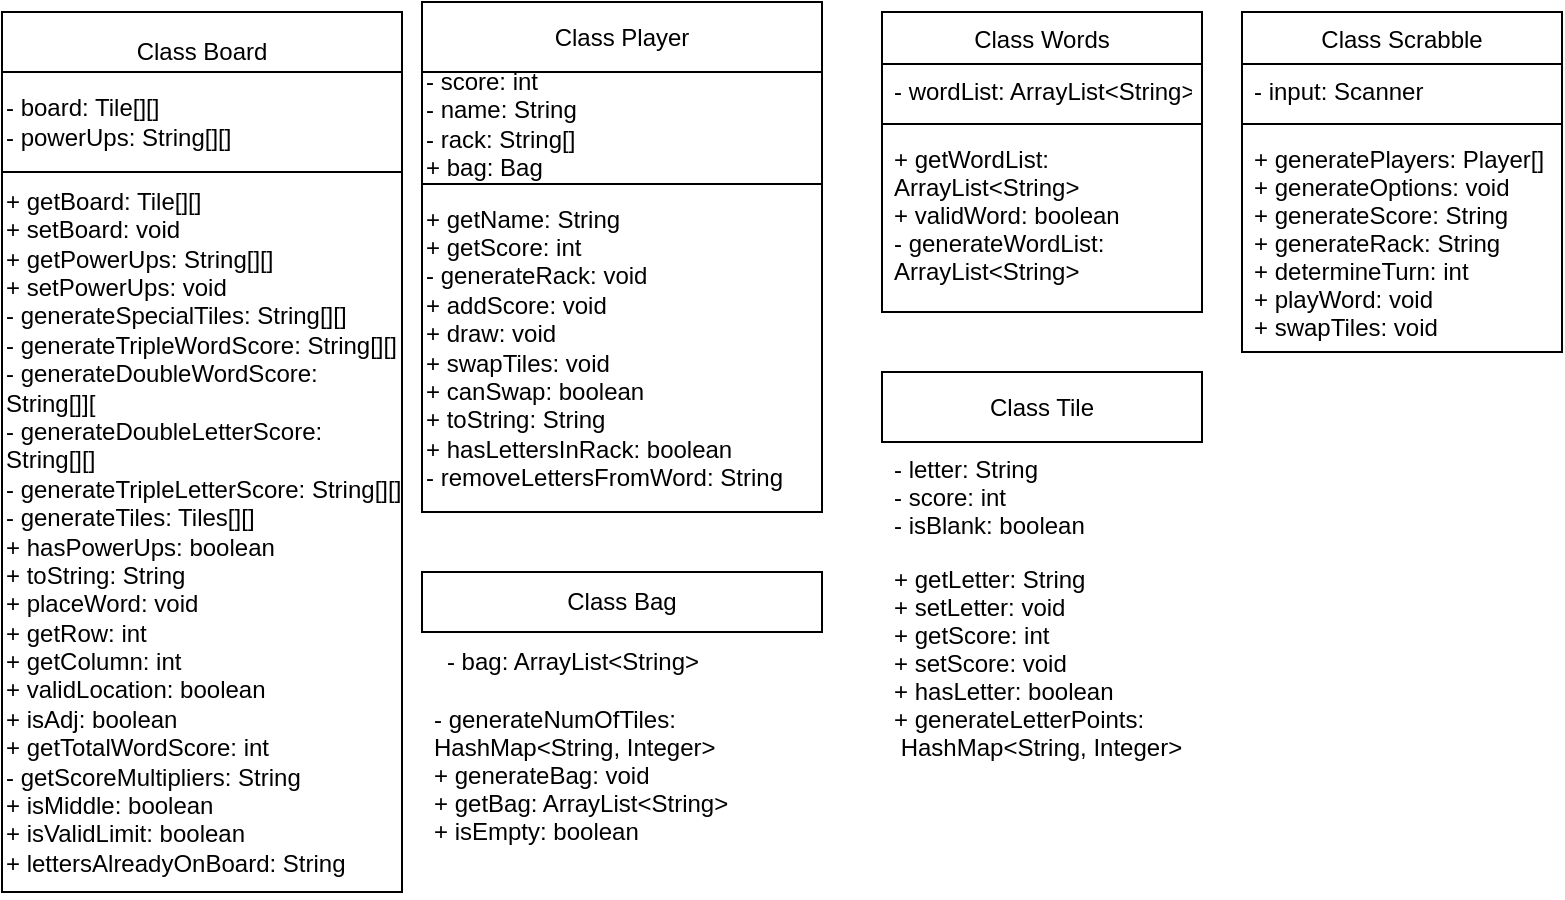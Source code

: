 <mxfile version="20.5.3" type="github"><diagram id="fjduiyEsUoglJkwSL5bM" name="Page-1"><mxGraphModel dx="946" dy="645" grid="1" gridSize="10" guides="1" tooltips="1" connect="1" arrows="1" fold="1" page="1" pageScale="1" pageWidth="850" pageHeight="1100" math="0" shadow="0"><root><mxCell id="0"/><mxCell id="1" parent="0"/><mxCell id="5mzAjSZ-VB4Hq1nsovqo-7" value="" style="edgeStyle=orthogonalEdgeStyle;rounded=0;orthogonalLoop=1;jettySize=auto;html=1;" parent="1" source="5mzAjSZ-VB4Hq1nsovqo-1" target="5mzAjSZ-VB4Hq1nsovqo-6" edge="1"><mxGeometry relative="1" as="geometry"/></mxCell><mxCell id="5mzAjSZ-VB4Hq1nsovqo-1" value="Class Player" style="rounded=0;whiteSpace=wrap;html=1;" parent="1" vertex="1"><mxGeometry x="250" y="35" width="200" height="35" as="geometry"/></mxCell><mxCell id="5mzAjSZ-VB4Hq1nsovqo-9" value="" style="edgeStyle=orthogonalEdgeStyle;rounded=0;orthogonalLoop=1;jettySize=auto;html=1;" parent="1" edge="1"><mxGeometry relative="1" as="geometry"><mxPoint x="475" y="70" as="sourcePoint"/><mxPoint x="475" y="70" as="targetPoint"/></mxGeometry></mxCell><mxCell id="5mzAjSZ-VB4Hq1nsovqo-11" value="" style="edgeStyle=orthogonalEdgeStyle;rounded=0;orthogonalLoop=1;jettySize=auto;html=1;" parent="1" edge="1"><mxGeometry relative="1" as="geometry"><mxPoint x="640" y="75" as="sourcePoint"/><mxPoint x="640" y="75" as="targetPoint"/></mxGeometry></mxCell><mxCell id="5mzAjSZ-VB4Hq1nsovqo-15" value="" style="edgeStyle=orthogonalEdgeStyle;rounded=0;orthogonalLoop=1;jettySize=auto;html=1;" parent="1" source="5mzAjSZ-VB4Hq1nsovqo-6" target="5mzAjSZ-VB4Hq1nsovqo-14" edge="1"><mxGeometry relative="1" as="geometry"/></mxCell><mxCell id="5mzAjSZ-VB4Hq1nsovqo-6" value="" style="rounded=0;whiteSpace=wrap;html=1;" parent="1" vertex="1"><mxGeometry x="250" y="70" width="200" height="60" as="geometry"/></mxCell><mxCell id="5mzAjSZ-VB4Hq1nsovqo-17" value="" style="edgeStyle=orthogonalEdgeStyle;rounded=0;orthogonalLoop=1;jettySize=auto;html=1;" parent="1" edge="1"><mxGeometry relative="1" as="geometry"><mxPoint x="475" y="105" as="targetPoint"/><mxPoint x="475" y="105" as="sourcePoint"/></mxGeometry></mxCell><mxCell id="5mzAjSZ-VB4Hq1nsovqo-19" value="" style="edgeStyle=orthogonalEdgeStyle;rounded=0;orthogonalLoop=1;jettySize=auto;html=1;" parent="1" edge="1"><mxGeometry relative="1" as="geometry"><mxPoint x="640" y="110" as="sourcePoint"/><mxPoint x="640" y="110" as="targetPoint"/></mxGeometry></mxCell><mxCell id="5mzAjSZ-VB4Hq1nsovqo-14" value="+ getName: String&lt;br&gt;+ getScore: int&lt;br&gt;- generateRack: void&lt;br&gt;+ addScore: void&lt;br&gt;+ draw: void&lt;br&gt;+ swapTiles: void&lt;br&gt;+ canSwap: boolean&lt;br&gt;+ toString: String&lt;br&gt;+ hasLettersInRack: boolean&lt;br&gt;- removeLettersFromWord: String&lt;br&gt;" style="rounded=0;whiteSpace=wrap;html=1;align=left;" parent="1" vertex="1"><mxGeometry x="250" y="126" width="200" height="164" as="geometry"/></mxCell><mxCell id="5mzAjSZ-VB4Hq1nsovqo-21" value="Class Board" style="rounded=0;whiteSpace=wrap;html=1;" parent="1" vertex="1"><mxGeometry x="40" y="40" width="200" height="40" as="geometry"/></mxCell><mxCell id="bkdTAchEg8r-xzrMOhbY-10" value="" style="edgeStyle=orthogonalEdgeStyle;rounded=0;orthogonalLoop=1;jettySize=auto;html=1;" parent="1" source="5mzAjSZ-VB4Hq1nsovqo-24" edge="1"><mxGeometry relative="1" as="geometry"><mxPoint x="150" y="112.5" as="targetPoint"/></mxGeometry></mxCell><mxCell id="5mzAjSZ-VB4Hq1nsovqo-24" value="- board: Tile[][]&lt;br&gt;- powerUps: String[][]" style="rounded=0;whiteSpace=wrap;html=1;align=left;" parent="1" vertex="1"><mxGeometry x="40" y="70" width="200" height="50" as="geometry"/></mxCell><mxCell id="bkdTAchEg8r-xzrMOhbY-9" value="+ getBoard: Tile[][]&lt;br&gt;+ setBoard: void&lt;br&gt;+ getPowerUps: String[][]&lt;br&gt;+ setPowerUps: void&lt;br&gt;- generateSpecialTiles: String[][]&lt;br&gt;- generateTripleWordScore: String[][]&lt;br&gt;- generateDoubleWordScore: String[]][&lt;br&gt;- generateDoubleLetterScore: String[][]&lt;br&gt;- generateTripleLetterScore: String[][]&lt;br&gt;- generateTiles: Tiles[][]&lt;br&gt;+ hasPowerUps: boolean&lt;br&gt;+ toString: String&lt;br&gt;+ placeWord: void&lt;br&gt;+ getRow: int&lt;br&gt;+ getColumn: int&lt;br&gt;+ validLocation: boolean&lt;br&gt;+ isAdj: boolean&lt;br&gt;+ getTotalWordScore: int&lt;br&gt;- getScoreMultipliers: String&lt;br&gt;+ isMiddle: boolean&lt;br&gt;+ isValidLimit: boolean&lt;br&gt;+ lettersAlreadyOnBoard: String" style="rounded=0;whiteSpace=wrap;html=1;align=left;" parent="1" vertex="1"><mxGeometry x="40" y="120" width="200" height="360" as="geometry"/></mxCell><mxCell id="bkdTAchEg8r-xzrMOhbY-11" value="- score: int&lt;br&gt;- name: String&lt;br&gt;- rack: String[]&lt;br&gt;+ bag: Bag&lt;br&gt;&lt;div style=&quot;&quot;&gt;&lt;/div&gt;" style="text;html=1;strokeColor=none;fillColor=none;align=left;verticalAlign=middle;whiteSpace=wrap;rounded=0;" parent="1" vertex="1"><mxGeometry x="250" y="72.5" width="200" height="47.5" as="geometry"/></mxCell><mxCell id="bkdTAchEg8r-xzrMOhbY-16" value="Class Words" style="swimlane;fontStyle=0;align=center;verticalAlign=top;childLayout=stackLayout;horizontal=1;startSize=26;horizontalStack=0;resizeParent=1;resizeParentMax=0;resizeLast=0;collapsible=1;marginBottom=0;" parent="1" vertex="1"><mxGeometry x="480" y="40" width="160" height="150" as="geometry"/></mxCell><mxCell id="bkdTAchEg8r-xzrMOhbY-17" value="- wordList: ArrayList&lt;String&gt;" style="text;strokeColor=none;fillColor=none;align=left;verticalAlign=top;spacingLeft=4;spacingRight=4;overflow=hidden;rotatable=0;points=[[0,0.5],[1,0.5]];portConstraint=eastwest;" parent="bkdTAchEg8r-xzrMOhbY-16" vertex="1"><mxGeometry y="26" width="160" height="26" as="geometry"/></mxCell><mxCell id="bkdTAchEg8r-xzrMOhbY-18" value="" style="line;strokeWidth=1;fillColor=none;align=left;verticalAlign=middle;spacingTop=-1;spacingLeft=3;spacingRight=3;rotatable=0;labelPosition=right;points=[];portConstraint=eastwest;strokeColor=inherit;" parent="bkdTAchEg8r-xzrMOhbY-16" vertex="1"><mxGeometry y="52" width="160" height="8" as="geometry"/></mxCell><mxCell id="bkdTAchEg8r-xzrMOhbY-19" value="+ getWordList: &#10;ArrayList&lt;String&gt;&#10;+ validWord: boolean&#10;- generateWordList: &#10;ArrayList&lt;String&gt;&#10;" style="text;strokeColor=none;fillColor=none;align=left;verticalAlign=top;spacingLeft=4;spacingRight=4;overflow=hidden;rotatable=0;points=[[0,0.5],[1,0.5]];portConstraint=eastwest;" parent="bkdTAchEg8r-xzrMOhbY-16" vertex="1"><mxGeometry y="60" width="160" height="90" as="geometry"/></mxCell><mxCell id="bkdTAchEg8r-xzrMOhbY-20" value="Class Scrabble" style="swimlane;fontStyle=0;align=center;verticalAlign=top;childLayout=stackLayout;horizontal=1;startSize=26;horizontalStack=0;resizeParent=1;resizeParentMax=0;resizeLast=0;collapsible=1;marginBottom=0;" parent="1" vertex="1"><mxGeometry x="660" y="40" width="160" height="170" as="geometry"/></mxCell><mxCell id="bkdTAchEg8r-xzrMOhbY-21" value="- input: Scanner" style="text;strokeColor=none;fillColor=none;align=left;verticalAlign=top;spacingLeft=4;spacingRight=4;overflow=hidden;rotatable=0;points=[[0,0.5],[1,0.5]];portConstraint=eastwest;" parent="bkdTAchEg8r-xzrMOhbY-20" vertex="1"><mxGeometry y="26" width="160" height="26" as="geometry"/></mxCell><mxCell id="bkdTAchEg8r-xzrMOhbY-22" value="" style="line;strokeWidth=1;fillColor=none;align=left;verticalAlign=middle;spacingTop=-1;spacingLeft=3;spacingRight=3;rotatable=0;labelPosition=right;points=[];portConstraint=eastwest;strokeColor=inherit;" parent="bkdTAchEg8r-xzrMOhbY-20" vertex="1"><mxGeometry y="52" width="160" height="8" as="geometry"/></mxCell><mxCell id="bkdTAchEg8r-xzrMOhbY-23" value="+ generatePlayers: Player[]&#10;+ generateOptions: void&#10;+ generateScore: String&#10;+ generateRack: String&#10;+ determineTurn: int&#10;+ playWord: void&#10;+ swapTiles: void&#10;" style="text;strokeColor=none;fillColor=none;align=left;verticalAlign=top;spacingLeft=4;spacingRight=4;overflow=hidden;rotatable=0;points=[[0,0.5],[1,0.5]];portConstraint=eastwest;" parent="bkdTAchEg8r-xzrMOhbY-20" vertex="1"><mxGeometry y="60" width="160" height="110" as="geometry"/></mxCell><mxCell id="M8-9OSdSLk0mP-j3o4Zt-1" value="Class Tile" style="rounded=0;whiteSpace=wrap;html=1;" vertex="1" parent="1"><mxGeometry x="480" y="220" width="160" height="35" as="geometry"/></mxCell><mxCell id="M8-9OSdSLk0mP-j3o4Zt-2" value="Class Bag" style="rounded=0;whiteSpace=wrap;html=1;" vertex="1" parent="1"><mxGeometry x="250" y="320" width="200" height="30" as="geometry"/></mxCell><mxCell id="M8-9OSdSLk0mP-j3o4Zt-4" value="- letter: String&#10;- score: int&#10;- isBlank: boolean" style="text;strokeColor=none;fillColor=none;align=left;verticalAlign=top;spacingLeft=4;spacingRight=4;overflow=hidden;rotatable=0;points=[[0,0.5],[1,0.5]];portConstraint=eastwest;" vertex="1" parent="1"><mxGeometry x="480" y="255" width="160" height="55" as="geometry"/></mxCell><mxCell id="M8-9OSdSLk0mP-j3o4Zt-7" value="+ getLetter: String&#10;+ setLetter: void&#10;+ getScore: int&#10;+ setScore: void&#10;+ hasLetter: boolean&#10;+ generateLetterPoints:&#10; HashMap&lt;String, Integer&gt;&#10;" style="text;strokeColor=none;fillColor=none;align=left;verticalAlign=top;spacingLeft=4;spacingRight=4;overflow=hidden;rotatable=0;points=[[0,0.5],[1,0.5]];portConstraint=eastwest;" vertex="1" parent="1"><mxGeometry x="480" y="310" width="160" height="120" as="geometry"/></mxCell><mxCell id="M8-9OSdSLk0mP-j3o4Zt-8" value="- generateNumOfTiles:&#10;HashMap&lt;String, Integer&gt;&#10;+ generateBag: void&#10;+ getBag: ArrayList&lt;String&gt;&#10;+ isEmpty: boolean" style="text;strokeColor=none;fillColor=none;align=left;verticalAlign=top;spacingLeft=4;spacingRight=4;overflow=hidden;rotatable=0;points=[[0,0.5],[1,0.5]];portConstraint=eastwest;" vertex="1" parent="1"><mxGeometry x="250" y="380" width="200" height="100" as="geometry"/></mxCell><mxCell id="M8-9OSdSLk0mP-j3o4Zt-9" value="&lt;span style=&quot;text-align: left;&quot;&gt;- bag: ArrayList&amp;lt;String&amp;gt;&lt;/span&gt;" style="text;html=1;align=center;verticalAlign=middle;resizable=0;points=[];autosize=1;strokeColor=none;fillColor=none;" vertex="1" parent="1"><mxGeometry x="250" y="350" width="150" height="30" as="geometry"/></mxCell></root></mxGraphModel></diagram></mxfile>